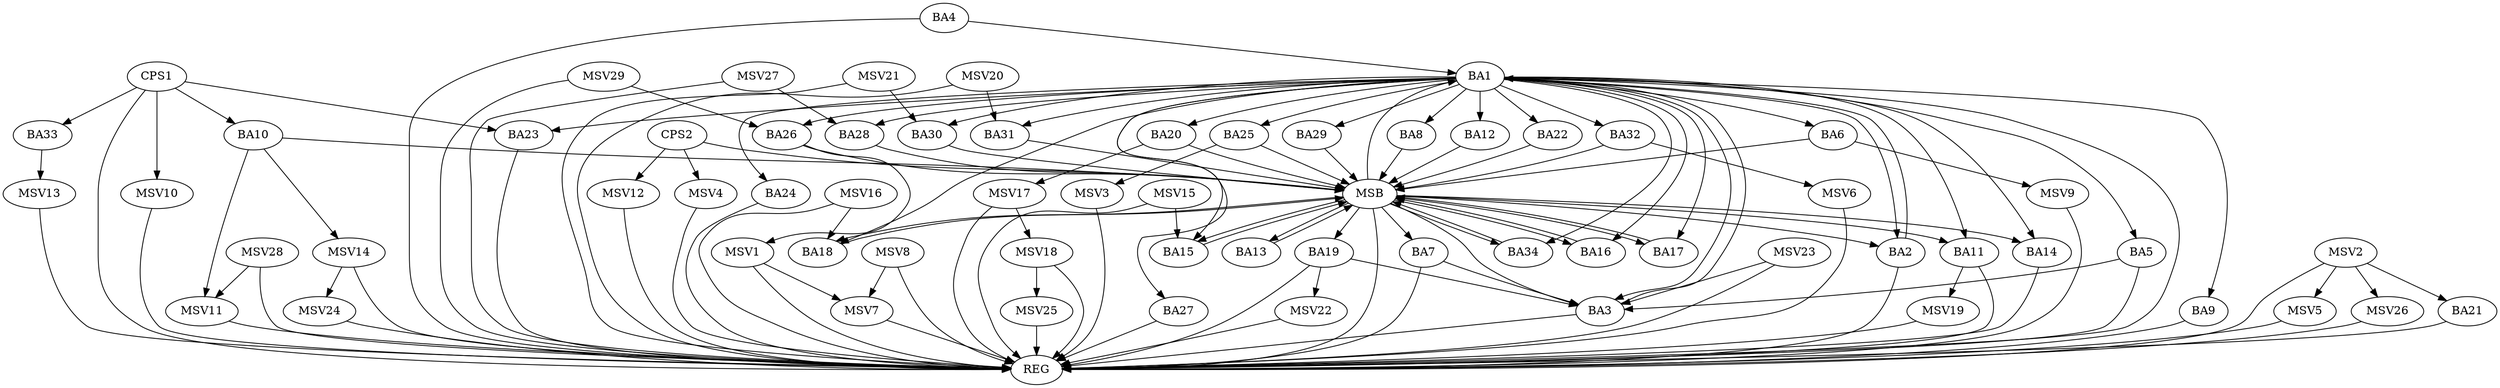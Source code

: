 strict digraph G {
  BA1 [ label="BA1" ];
  BA2 [ label="BA2" ];
  BA3 [ label="BA3" ];
  BA4 [ label="BA4" ];
  BA5 [ label="BA5" ];
  BA6 [ label="BA6" ];
  BA7 [ label="BA7" ];
  BA8 [ label="BA8" ];
  BA9 [ label="BA9" ];
  BA10 [ label="BA10" ];
  BA11 [ label="BA11" ];
  BA12 [ label="BA12" ];
  BA13 [ label="BA13" ];
  BA14 [ label="BA14" ];
  BA15 [ label="BA15" ];
  BA16 [ label="BA16" ];
  BA17 [ label="BA17" ];
  BA18 [ label="BA18" ];
  BA19 [ label="BA19" ];
  BA20 [ label="BA20" ];
  BA21 [ label="BA21" ];
  BA22 [ label="BA22" ];
  BA23 [ label="BA23" ];
  BA24 [ label="BA24" ];
  BA25 [ label="BA25" ];
  BA26 [ label="BA26" ];
  BA27 [ label="BA27" ];
  BA28 [ label="BA28" ];
  BA29 [ label="BA29" ];
  BA30 [ label="BA30" ];
  BA31 [ label="BA31" ];
  BA32 [ label="BA32" ];
  BA33 [ label="BA33" ];
  BA34 [ label="BA34" ];
  CPS1 [ label="CPS1" ];
  CPS2 [ label="CPS2" ];
  REG [ label="REG" ];
  MSB [ label="MSB" ];
  MSV1 [ label="MSV1" ];
  MSV2 [ label="MSV2" ];
  MSV3 [ label="MSV3" ];
  MSV4 [ label="MSV4" ];
  MSV5 [ label="MSV5" ];
  MSV6 [ label="MSV6" ];
  MSV7 [ label="MSV7" ];
  MSV8 [ label="MSV8" ];
  MSV9 [ label="MSV9" ];
  MSV10 [ label="MSV10" ];
  MSV11 [ label="MSV11" ];
  MSV12 [ label="MSV12" ];
  MSV13 [ label="MSV13" ];
  MSV14 [ label="MSV14" ];
  MSV15 [ label="MSV15" ];
  MSV16 [ label="MSV16" ];
  MSV17 [ label="MSV17" ];
  MSV18 [ label="MSV18" ];
  MSV19 [ label="MSV19" ];
  MSV20 [ label="MSV20" ];
  MSV21 [ label="MSV21" ];
  MSV22 [ label="MSV22" ];
  MSV23 [ label="MSV23" ];
  MSV24 [ label="MSV24" ];
  MSV25 [ label="MSV25" ];
  MSV26 [ label="MSV26" ];
  MSV27 [ label="MSV27" ];
  MSV28 [ label="MSV28" ];
  MSV29 [ label="MSV29" ];
  BA1 -> BA2;
  BA2 -> BA1;
  BA3 -> BA1;
  BA4 -> BA1;
  BA5 -> BA3;
  BA7 -> BA3;
  BA19 -> BA3;
  CPS1 -> BA10;
  CPS1 -> BA23;
  CPS1 -> BA33;
  BA1 -> REG;
  BA2 -> REG;
  BA3 -> REG;
  BA4 -> REG;
  BA5 -> REG;
  BA7 -> REG;
  BA9 -> REG;
  BA11 -> REG;
  BA14 -> REG;
  BA19 -> REG;
  BA21 -> REG;
  BA23 -> REG;
  BA24 -> REG;
  BA27 -> REG;
  CPS1 -> REG;
  BA6 -> MSB;
  MSB -> BA1;
  MSB -> REG;
  BA8 -> MSB;
  MSB -> BA7;
  BA10 -> MSB;
  BA12 -> MSB;
  MSB -> BA2;
  BA13 -> MSB;
  BA15 -> MSB;
  MSB -> BA13;
  BA16 -> MSB;
  BA17 -> MSB;
  BA18 -> MSB;
  MSB -> BA16;
  BA20 -> MSB;
  MSB -> BA14;
  BA22 -> MSB;
  MSB -> BA3;
  BA25 -> MSB;
  BA26 -> MSB;
  MSB -> BA18;
  BA28 -> MSB;
  BA29 -> MSB;
  MSB -> BA17;
  BA30 -> MSB;
  BA31 -> MSB;
  MSB -> BA11;
  BA32 -> MSB;
  MSB -> BA19;
  BA34 -> MSB;
  CPS2 -> MSB;
  MSB -> BA15;
  MSB -> BA34;
  BA1 -> BA30;
  BA1 -> BA31;
  BA1 -> BA32;
  BA1 -> BA5;
  BA1 -> BA8;
  BA1 -> BA25;
  BA1 -> BA9;
  BA1 -> BA11;
  BA1 -> BA6;
  BA1 -> BA12;
  BA1 -> BA22;
  BA1 -> BA28;
  BA1 -> BA14;
  BA1 -> BA20;
  BA1 -> BA23;
  BA1 -> BA34;
  BA1 -> BA16;
  BA1 -> BA15;
  BA1 -> BA27;
  BA1 -> BA3;
  BA1 -> BA17;
  BA1 -> BA26;
  BA1 -> BA29;
  BA1 -> BA18;
  BA1 -> BA24;
  BA26 -> MSV1;
  MSV1 -> REG;
  MSV2 -> BA21;
  MSV2 -> REG;
  BA25 -> MSV3;
  MSV3 -> REG;
  CPS2 -> MSV4;
  MSV4 -> REG;
  MSV2 -> MSV5;
  MSV5 -> REG;
  BA32 -> MSV6;
  MSV6 -> REG;
  MSV1 -> MSV7;
  MSV7 -> REG;
  MSV8 -> MSV7;
  MSV8 -> REG;
  BA6 -> MSV9;
  MSV9 -> REG;
  CPS1 -> MSV10;
  MSV10 -> REG;
  BA10 -> MSV11;
  MSV11 -> REG;
  CPS2 -> MSV12;
  MSV12 -> REG;
  BA33 -> MSV13;
  MSV13 -> REG;
  BA10 -> MSV14;
  MSV14 -> REG;
  MSV15 -> BA15;
  MSV15 -> REG;
  MSV16 -> BA18;
  MSV16 -> REG;
  BA20 -> MSV17;
  MSV17 -> REG;
  MSV17 -> MSV18;
  MSV18 -> REG;
  BA11 -> MSV19;
  MSV19 -> REG;
  MSV20 -> BA31;
  MSV20 -> REG;
  MSV21 -> BA30;
  MSV21 -> REG;
  BA19 -> MSV22;
  MSV22 -> REG;
  MSV23 -> BA3;
  MSV23 -> REG;
  MSV14 -> MSV24;
  MSV24 -> REG;
  MSV18 -> MSV25;
  MSV25 -> REG;
  MSV2 -> MSV26;
  MSV26 -> REG;
  MSV27 -> BA28;
  MSV27 -> REG;
  MSV28 -> MSV11;
  MSV28 -> REG;
  MSV29 -> BA26;
  MSV29 -> REG;
}
